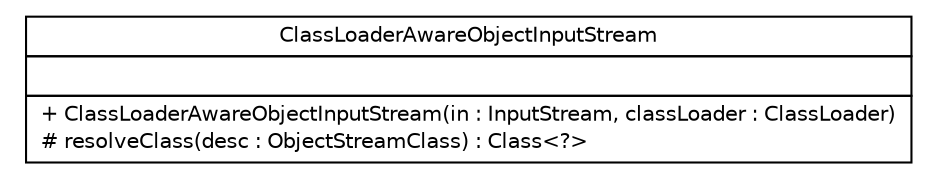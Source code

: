 #!/usr/local/bin/dot
#
# Class diagram 
# Generated by UMLGraph version R5_6 (http://www.umlgraph.org/)
#

digraph G {
	edge [fontname="Helvetica",fontsize=10,labelfontname="Helvetica",labelfontsize=10];
	node [fontname="Helvetica",fontsize=10,shape=plaintext];
	nodesep=0.25;
	ranksep=0.5;
	// sorcer.org.apache.commons.lang3.ClassLoaderAwareObjectInputStream
	c6920 [label=<<table title="sorcer.org.apache.commons.lang3.ClassLoaderAwareObjectInputStream" border="0" cellborder="1" cellspacing="0" cellpadding="2" port="p" href="./ClassLoaderAwareObjectInputStream.html">
		<tr><td><table border="0" cellspacing="0" cellpadding="1">
<tr><td align="center" balign="center"> ClassLoaderAwareObjectInputStream </td></tr>
		</table></td></tr>
		<tr><td><table border="0" cellspacing="0" cellpadding="1">
<tr><td align="left" balign="left">  </td></tr>
		</table></td></tr>
		<tr><td><table border="0" cellspacing="0" cellpadding="1">
<tr><td align="left" balign="left"> + ClassLoaderAwareObjectInputStream(in : InputStream, classLoader : ClassLoader) </td></tr>
<tr><td align="left" balign="left"> # resolveClass(desc : ObjectStreamClass) : Class&lt;?&gt; </td></tr>
		</table></td></tr>
		</table>>, URL="./ClassLoaderAwareObjectInputStream.html", fontname="Helvetica", fontcolor="black", fontsize=10.0];
}

